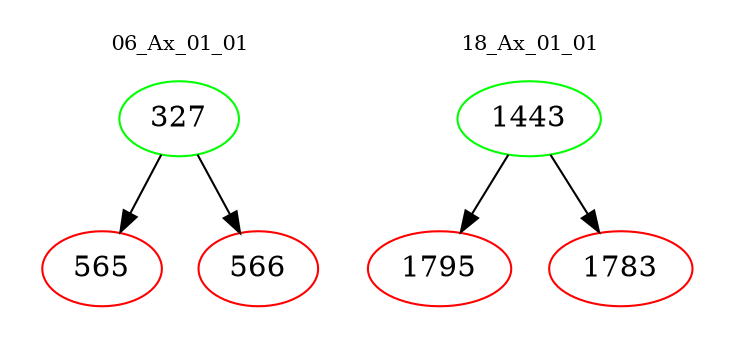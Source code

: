 digraph{
subgraph cluster_0 {
color = white
label = "06_Ax_01_01";
fontsize=10;
T0_327 [label="327", color="green"]
T0_327 -> T0_565 [color="black"]
T0_565 [label="565", color="red"]
T0_327 -> T0_566 [color="black"]
T0_566 [label="566", color="red"]
}
subgraph cluster_1 {
color = white
label = "18_Ax_01_01";
fontsize=10;
T1_1443 [label="1443", color="green"]
T1_1443 -> T1_1795 [color="black"]
T1_1795 [label="1795", color="red"]
T1_1443 -> T1_1783 [color="black"]
T1_1783 [label="1783", color="red"]
}
}
